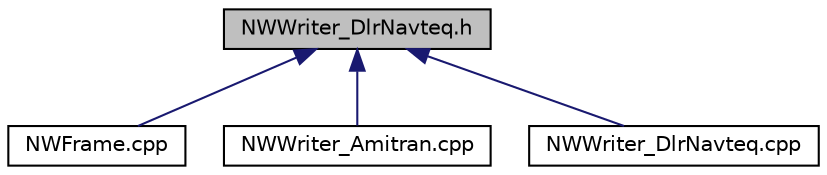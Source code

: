 digraph "NWWriter_DlrNavteq.h"
{
  edge [fontname="Helvetica",fontsize="10",labelfontname="Helvetica",labelfontsize="10"];
  node [fontname="Helvetica",fontsize="10",shape=record];
  Node31 [label="NWWriter_DlrNavteq.h",height=0.2,width=0.4,color="black", fillcolor="grey75", style="filled", fontcolor="black"];
  Node31 -> Node32 [dir="back",color="midnightblue",fontsize="10",style="solid",fontname="Helvetica"];
  Node32 [label="NWFrame.cpp",height=0.2,width=0.4,color="black", fillcolor="white", style="filled",URL="$d5/d9d/_n_w_frame_8cpp.html"];
  Node31 -> Node33 [dir="back",color="midnightblue",fontsize="10",style="solid",fontname="Helvetica"];
  Node33 [label="NWWriter_Amitran.cpp",height=0.2,width=0.4,color="black", fillcolor="white", style="filled",URL="$d1/da2/_n_w_writer___amitran_8cpp.html"];
  Node31 -> Node34 [dir="back",color="midnightblue",fontsize="10",style="solid",fontname="Helvetica"];
  Node34 [label="NWWriter_DlrNavteq.cpp",height=0.2,width=0.4,color="black", fillcolor="white", style="filled",URL="$d5/d32/_n_w_writer___dlr_navteq_8cpp.html"];
}
